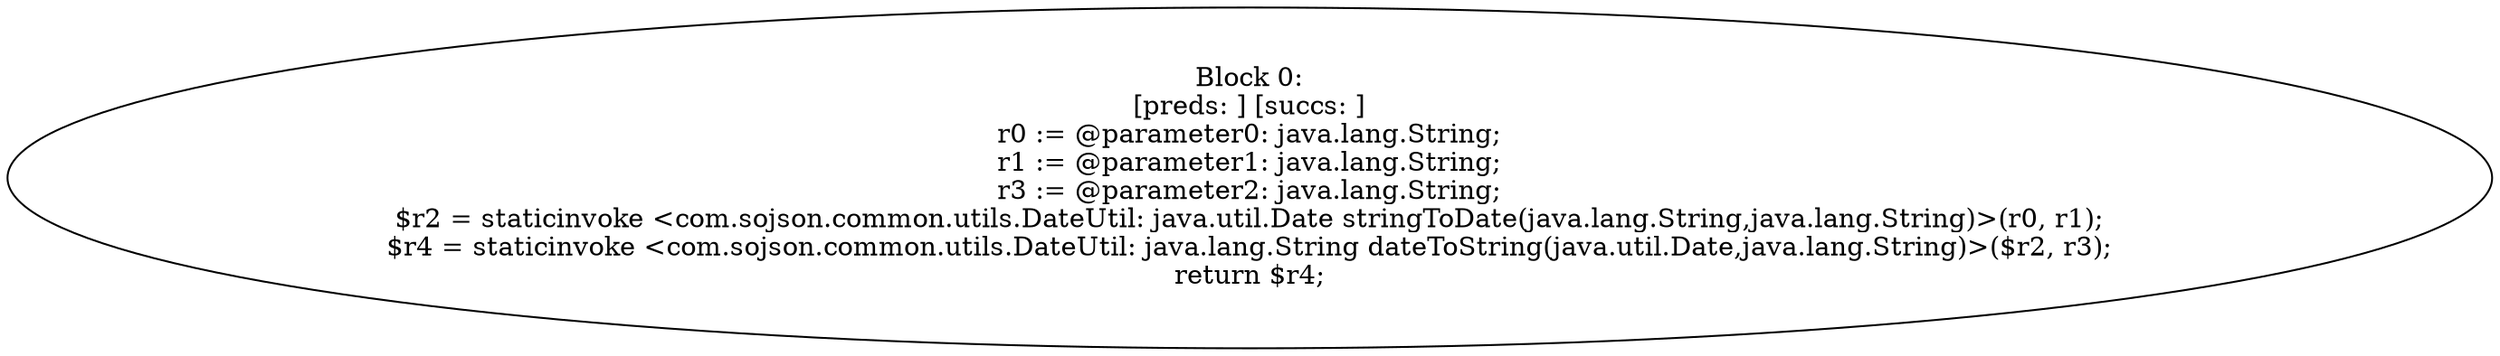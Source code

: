 digraph "unitGraph" {
    "Block 0:
[preds: ] [succs: ]
r0 := @parameter0: java.lang.String;
r1 := @parameter1: java.lang.String;
r3 := @parameter2: java.lang.String;
$r2 = staticinvoke <com.sojson.common.utils.DateUtil: java.util.Date stringToDate(java.lang.String,java.lang.String)>(r0, r1);
$r4 = staticinvoke <com.sojson.common.utils.DateUtil: java.lang.String dateToString(java.util.Date,java.lang.String)>($r2, r3);
return $r4;
"
}

